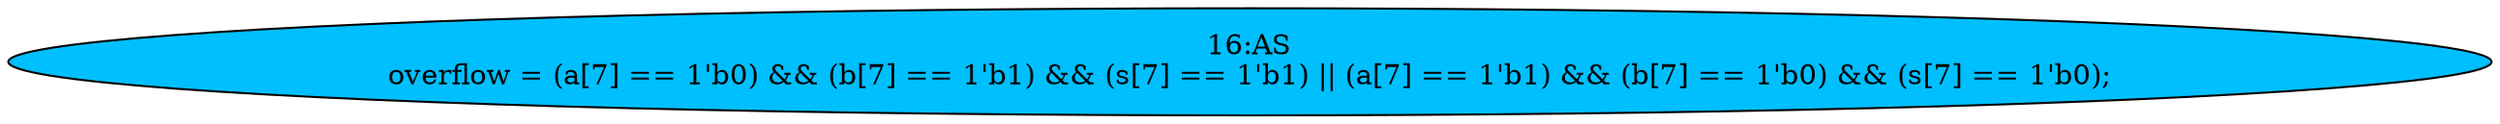 strict digraph "" {
	node [label="\N"];
	"16:AS"	[ast="<pyverilog.vparser.ast.Assign object at 0x7fc58215d610>",
		def_var="['overflow']",
		fillcolor=deepskyblue,
		label="16:AS
overflow = (a[7] == 1'b0) && (b[7] == 1'b1) && (s[7] == 1'b1) || (a[7] == 1'b1) && (b[7] == 1'b0) && (s[7] == 1'b0);",
		statements="[]",
		style=filled,
		typ=Assign,
		use_var="['a', 'b', 's', 'a', 'b', 's']"];
}
